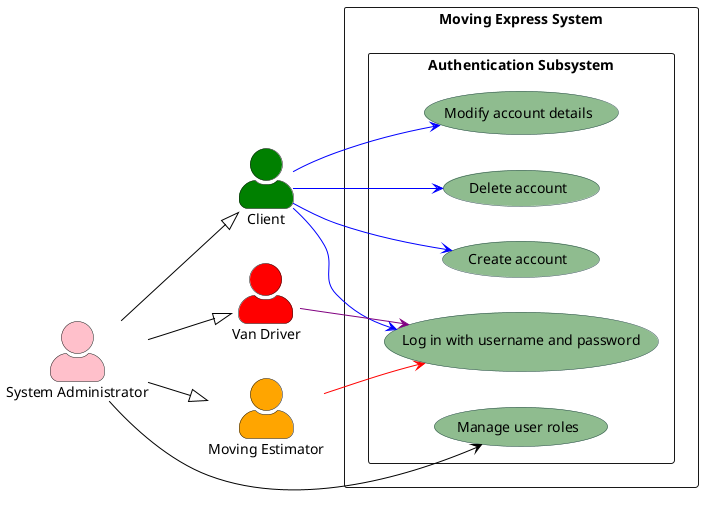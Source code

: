 @startuml

left to right direction
skinparam actorStyle awesome
skinparam usecase {
    BackgroundColor DarkSeaGreen
    BorderColor DarkSlateGray
    ArrowColor Black
    ActorBorderColor black
    ActorFontName Courier
    ActorBackgroundColor<< Human >> Gold
}

actor  "Client" #Green
actor  "Van Driver" #Red
actor  "Moving Estimator" #Orange
actor  "System Administrator" as Admin #Pink


rectangle "Moving Express System" {
    rectangle "Authentication Subsystem" {
      usecase "Create account"
      usecase "Log in with username and password"
      usecase "Modify account details"
      usecase "Delete account"
      usecase "Manage user roles"
    }
}




"Client" -[#Blue]-> "Log in with username and password"
"Client" -[#Blue]-> "Create account"
"Client" -[#Blue]-> "Modify account details"
"Client" -[#Blue]-> "Delete account"

"Van Driver" -[#Purple]-> "Log in with username and password"

"Moving Estimator" -[#Red]-> "Log in with username and password"

Admin --|> "Client"
Admin --|> "Van Driver"
Admin --|> "Moving Estimator"
Admin --> "Manage user roles"

@enduml